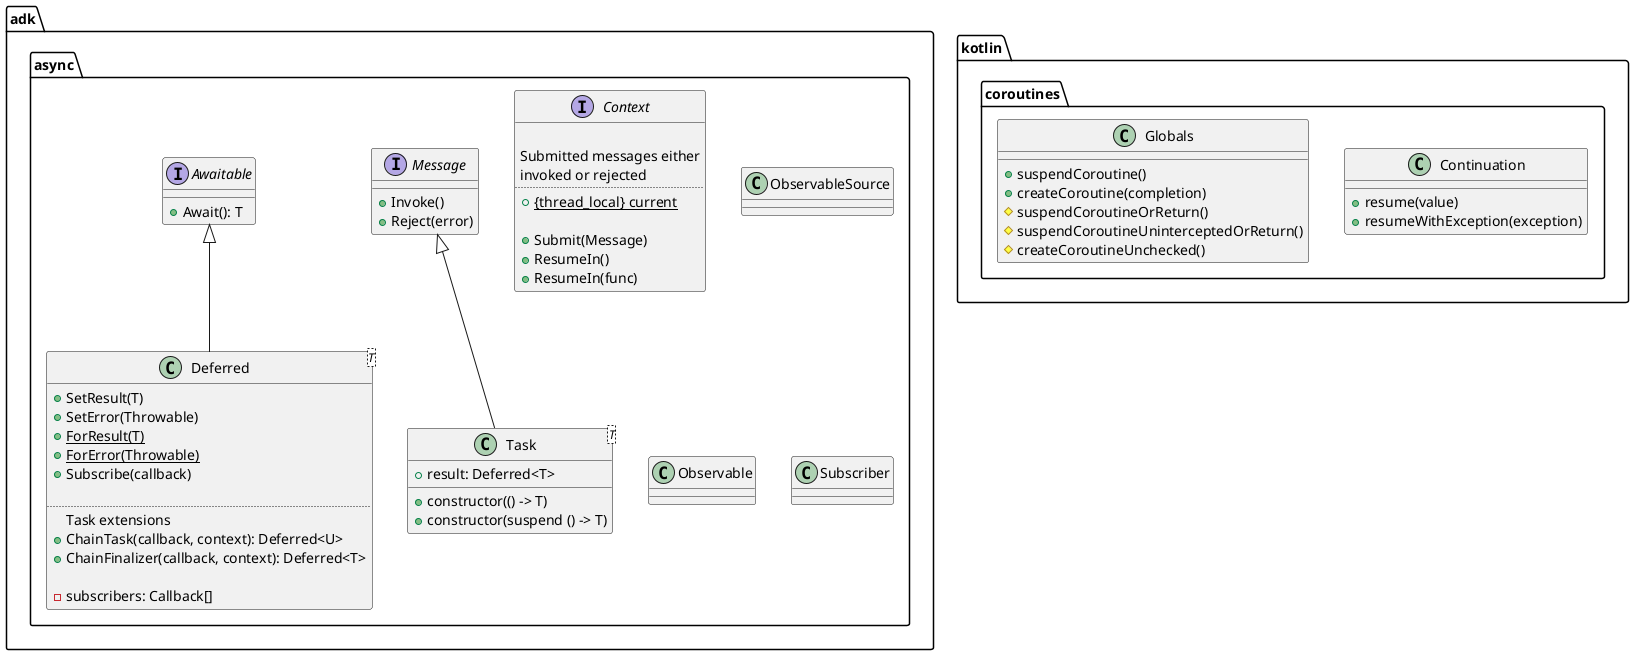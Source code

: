 @startuml

package adk.async {

interface Message {

+Invoke()
+Reject(error)

}

interface Context {

Submitted messages either
invoked or rejected
..
+{static}{thread_local} current

+Submit(Message)
+ResumeIn()
+ResumeIn(func)
}

Message <|-- Task
class Task<T> {
    +constructor(() -> T)
    +constructor(suspend () -> T)
    +result: Deferred<T>
}

interface Awaitable {
    +Await(): T
}

Awaitable <|-- Deferred

class Deferred<T> {
    +SetResult(T)
    +SetError(Throwable)
    +{static}ForResult(T)
    +{static}ForError(Throwable)
    +Subscribe(callback)

    ..
    Task extensions
    +ChainTask(callback, context): Deferred<U>
    +ChainFinalizer(callback, context): Deferred<T>

    {field}-subscribers: Callback[]
}

class ObservableSource {
}

class Observable {
}

class Subscriber {
}

}

package kotlin.coroutines {

class Continuation {
    +resume(value)
    +resumeWithException(exception)
}

class Globals {
    +suspendCoroutine()
    +createCoroutine(completion)
    #suspendCoroutineOrReturn()
    #suspendCoroutineUninterceptedOrReturn()
    #createCoroutineUnchecked()
}

}

@enduml
